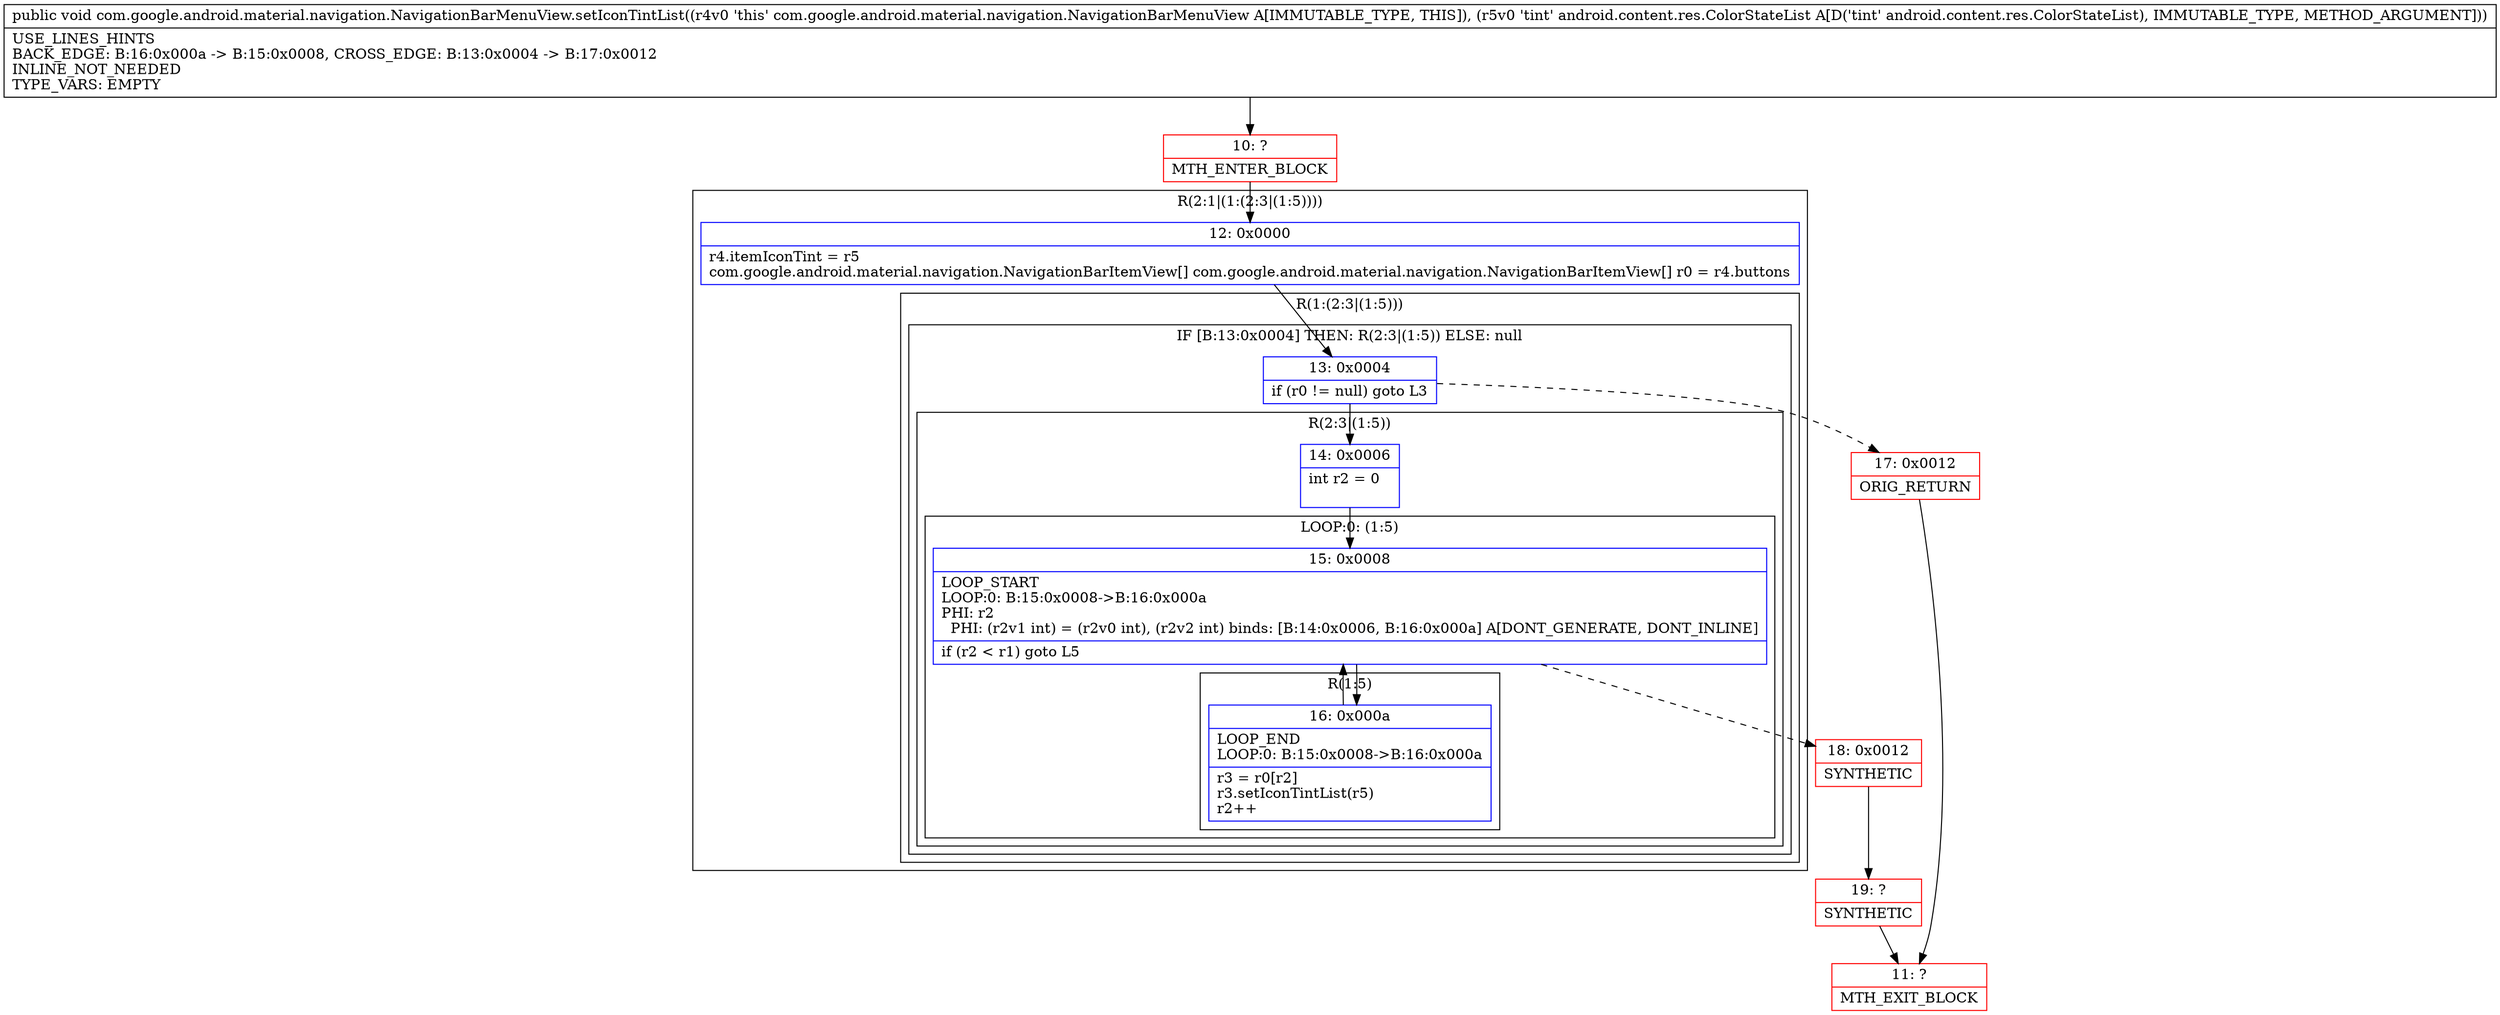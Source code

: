 digraph "CFG forcom.google.android.material.navigation.NavigationBarMenuView.setIconTintList(Landroid\/content\/res\/ColorStateList;)V" {
subgraph cluster_Region_1816159870 {
label = "R(2:1|(1:(2:3|(1:5))))";
node [shape=record,color=blue];
Node_12 [shape=record,label="{12\:\ 0x0000|r4.itemIconTint = r5\lcom.google.android.material.navigation.NavigationBarItemView[] com.google.android.material.navigation.NavigationBarItemView[] r0 = r4.buttons\l}"];
subgraph cluster_Region_1731329351 {
label = "R(1:(2:3|(1:5)))";
node [shape=record,color=blue];
subgraph cluster_IfRegion_2028513041 {
label = "IF [B:13:0x0004] THEN: R(2:3|(1:5)) ELSE: null";
node [shape=record,color=blue];
Node_13 [shape=record,label="{13\:\ 0x0004|if (r0 != null) goto L3\l}"];
subgraph cluster_Region_1898298303 {
label = "R(2:3|(1:5))";
node [shape=record,color=blue];
Node_14 [shape=record,label="{14\:\ 0x0006|int r2 = 0\l\l}"];
subgraph cluster_LoopRegion_704993289 {
label = "LOOP:0: (1:5)";
node [shape=record,color=blue];
Node_15 [shape=record,label="{15\:\ 0x0008|LOOP_START\lLOOP:0: B:15:0x0008\-\>B:16:0x000a\lPHI: r2 \l  PHI: (r2v1 int) = (r2v0 int), (r2v2 int) binds: [B:14:0x0006, B:16:0x000a] A[DONT_GENERATE, DONT_INLINE]\l|if (r2 \< r1) goto L5\l}"];
subgraph cluster_Region_1865236611 {
label = "R(1:5)";
node [shape=record,color=blue];
Node_16 [shape=record,label="{16\:\ 0x000a|LOOP_END\lLOOP:0: B:15:0x0008\-\>B:16:0x000a\l|r3 = r0[r2]\lr3.setIconTintList(r5)\lr2++\l}"];
}
}
}
}
}
}
Node_10 [shape=record,color=red,label="{10\:\ ?|MTH_ENTER_BLOCK\l}"];
Node_18 [shape=record,color=red,label="{18\:\ 0x0012|SYNTHETIC\l}"];
Node_19 [shape=record,color=red,label="{19\:\ ?|SYNTHETIC\l}"];
Node_11 [shape=record,color=red,label="{11\:\ ?|MTH_EXIT_BLOCK\l}"];
Node_17 [shape=record,color=red,label="{17\:\ 0x0012|ORIG_RETURN\l}"];
MethodNode[shape=record,label="{public void com.google.android.material.navigation.NavigationBarMenuView.setIconTintList((r4v0 'this' com.google.android.material.navigation.NavigationBarMenuView A[IMMUTABLE_TYPE, THIS]), (r5v0 'tint' android.content.res.ColorStateList A[D('tint' android.content.res.ColorStateList), IMMUTABLE_TYPE, METHOD_ARGUMENT]))  | USE_LINES_HINTS\lBACK_EDGE: B:16:0x000a \-\> B:15:0x0008, CROSS_EDGE: B:13:0x0004 \-\> B:17:0x0012\lINLINE_NOT_NEEDED\lTYPE_VARS: EMPTY\l}"];
MethodNode -> Node_10;Node_12 -> Node_13;
Node_13 -> Node_14;
Node_13 -> Node_17[style=dashed];
Node_14 -> Node_15;
Node_15 -> Node_16;
Node_15 -> Node_18[style=dashed];
Node_16 -> Node_15;
Node_10 -> Node_12;
Node_18 -> Node_19;
Node_19 -> Node_11;
Node_17 -> Node_11;
}

